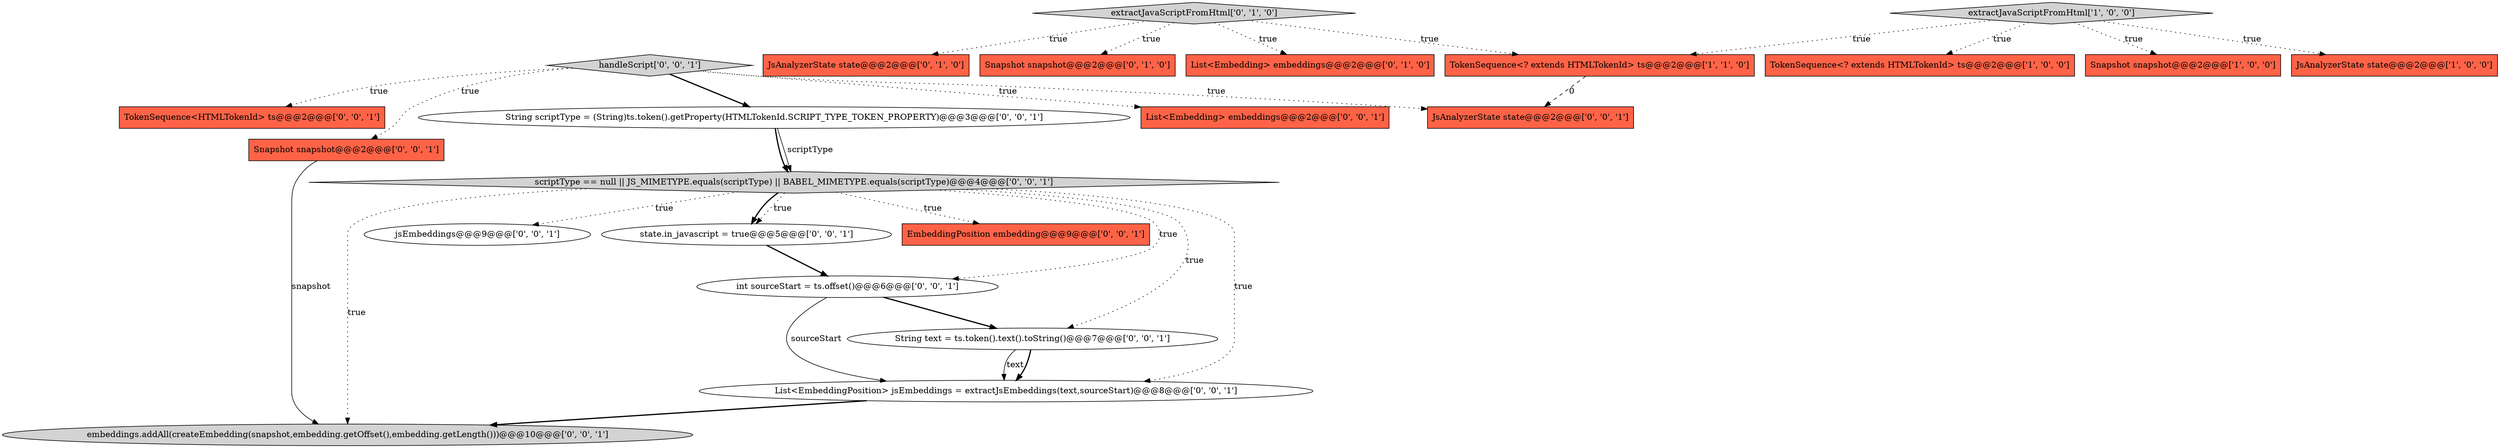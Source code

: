 digraph {
15 [style = filled, label = "List<Embedding> embeddings@@@2@@@['0', '0', '1']", fillcolor = tomato, shape = box image = "AAA0AAABBB3BBB"];
7 [style = filled, label = "JsAnalyzerState state@@@2@@@['0', '1', '0']", fillcolor = tomato, shape = box image = "AAA0AAABBB2BBB"];
22 [style = filled, label = "int sourceStart = ts.offset()@@@6@@@['0', '0', '1']", fillcolor = white, shape = ellipse image = "AAA0AAABBB3BBB"];
1 [style = filled, label = "TokenSequence<? extends HTMLTokenId> ts@@@2@@@['1', '0', '0']", fillcolor = tomato, shape = box image = "AAA0AAABBB1BBB"];
21 [style = filled, label = "embeddings.addAll(createEmbedding(snapshot,embedding.getOffset(),embedding.getLength()))@@@10@@@['0', '0', '1']", fillcolor = lightgray, shape = ellipse image = "AAA0AAABBB3BBB"];
8 [style = filled, label = "extractJavaScriptFromHtml['0', '1', '0']", fillcolor = lightgray, shape = diamond image = "AAA0AAABBB2BBB"];
12 [style = filled, label = "jsEmbeddings@@@9@@@['0', '0', '1']", fillcolor = white, shape = ellipse image = "AAA0AAABBB3BBB"];
2 [style = filled, label = "extractJavaScriptFromHtml['1', '0', '0']", fillcolor = lightgray, shape = diamond image = "AAA0AAABBB1BBB"];
18 [style = filled, label = "TokenSequence<HTMLTokenId> ts@@@2@@@['0', '0', '1']", fillcolor = tomato, shape = box image = "AAA0AAABBB3BBB"];
6 [style = filled, label = "Snapshot snapshot@@@2@@@['0', '1', '0']", fillcolor = tomato, shape = box image = "AAA0AAABBB2BBB"];
11 [style = filled, label = "List<EmbeddingPosition> jsEmbeddings = extractJsEmbeddings(text,sourceStart)@@@8@@@['0', '0', '1']", fillcolor = white, shape = ellipse image = "AAA0AAABBB3BBB"];
20 [style = filled, label = "JsAnalyzerState state@@@2@@@['0', '0', '1']", fillcolor = tomato, shape = box image = "AAA0AAABBB3BBB"];
4 [style = filled, label = "TokenSequence<? extends HTMLTokenId> ts@@@2@@@['1', '1', '0']", fillcolor = tomato, shape = box image = "AAA0AAABBB1BBB"];
16 [style = filled, label = "EmbeddingPosition embedding@@@9@@@['0', '0', '1']", fillcolor = tomato, shape = box image = "AAA0AAABBB3BBB"];
13 [style = filled, label = "state.in_javascript = true@@@5@@@['0', '0', '1']", fillcolor = white, shape = ellipse image = "AAA0AAABBB3BBB"];
10 [style = filled, label = "Snapshot snapshot@@@2@@@['0', '0', '1']", fillcolor = tomato, shape = box image = "AAA0AAABBB3BBB"];
9 [style = filled, label = "String scriptType = (String)ts.token().getProperty(HTMLTokenId.SCRIPT_TYPE_TOKEN_PROPERTY)@@@3@@@['0', '0', '1']", fillcolor = white, shape = ellipse image = "AAA0AAABBB3BBB"];
0 [style = filled, label = "Snapshot snapshot@@@2@@@['1', '0', '0']", fillcolor = tomato, shape = box image = "AAA0AAABBB1BBB"];
14 [style = filled, label = "handleScript['0', '0', '1']", fillcolor = lightgray, shape = diamond image = "AAA0AAABBB3BBB"];
19 [style = filled, label = "String text = ts.token().text().toString()@@@7@@@['0', '0', '1']", fillcolor = white, shape = ellipse image = "AAA0AAABBB3BBB"];
3 [style = filled, label = "JsAnalyzerState state@@@2@@@['1', '0', '0']", fillcolor = tomato, shape = box image = "AAA0AAABBB1BBB"];
17 [style = filled, label = "scriptType == null || JS_MIMETYPE.equals(scriptType) || BABEL_MIMETYPE.equals(scriptType)@@@4@@@['0', '0', '1']", fillcolor = lightgray, shape = diamond image = "AAA0AAABBB3BBB"];
5 [style = filled, label = "List<Embedding> embeddings@@@2@@@['0', '1', '0']", fillcolor = tomato, shape = box image = "AAA0AAABBB2BBB"];
17->19 [style = dotted, label="true"];
10->21 [style = solid, label="snapshot"];
22->19 [style = bold, label=""];
2->3 [style = dotted, label="true"];
2->4 [style = dotted, label="true"];
11->21 [style = bold, label=""];
17->16 [style = dotted, label="true"];
14->18 [style = dotted, label="true"];
19->11 [style = solid, label="text"];
8->6 [style = dotted, label="true"];
13->22 [style = bold, label=""];
17->13 [style = dotted, label="true"];
14->9 [style = bold, label=""];
8->7 [style = dotted, label="true"];
2->1 [style = dotted, label="true"];
17->12 [style = dotted, label="true"];
14->15 [style = dotted, label="true"];
19->11 [style = bold, label=""];
9->17 [style = bold, label=""];
17->13 [style = bold, label=""];
14->10 [style = dotted, label="true"];
14->20 [style = dotted, label="true"];
8->5 [style = dotted, label="true"];
17->11 [style = dotted, label="true"];
17->21 [style = dotted, label="true"];
17->22 [style = dotted, label="true"];
4->20 [style = dashed, label="0"];
2->0 [style = dotted, label="true"];
22->11 [style = solid, label="sourceStart"];
8->4 [style = dotted, label="true"];
9->17 [style = solid, label="scriptType"];
}
